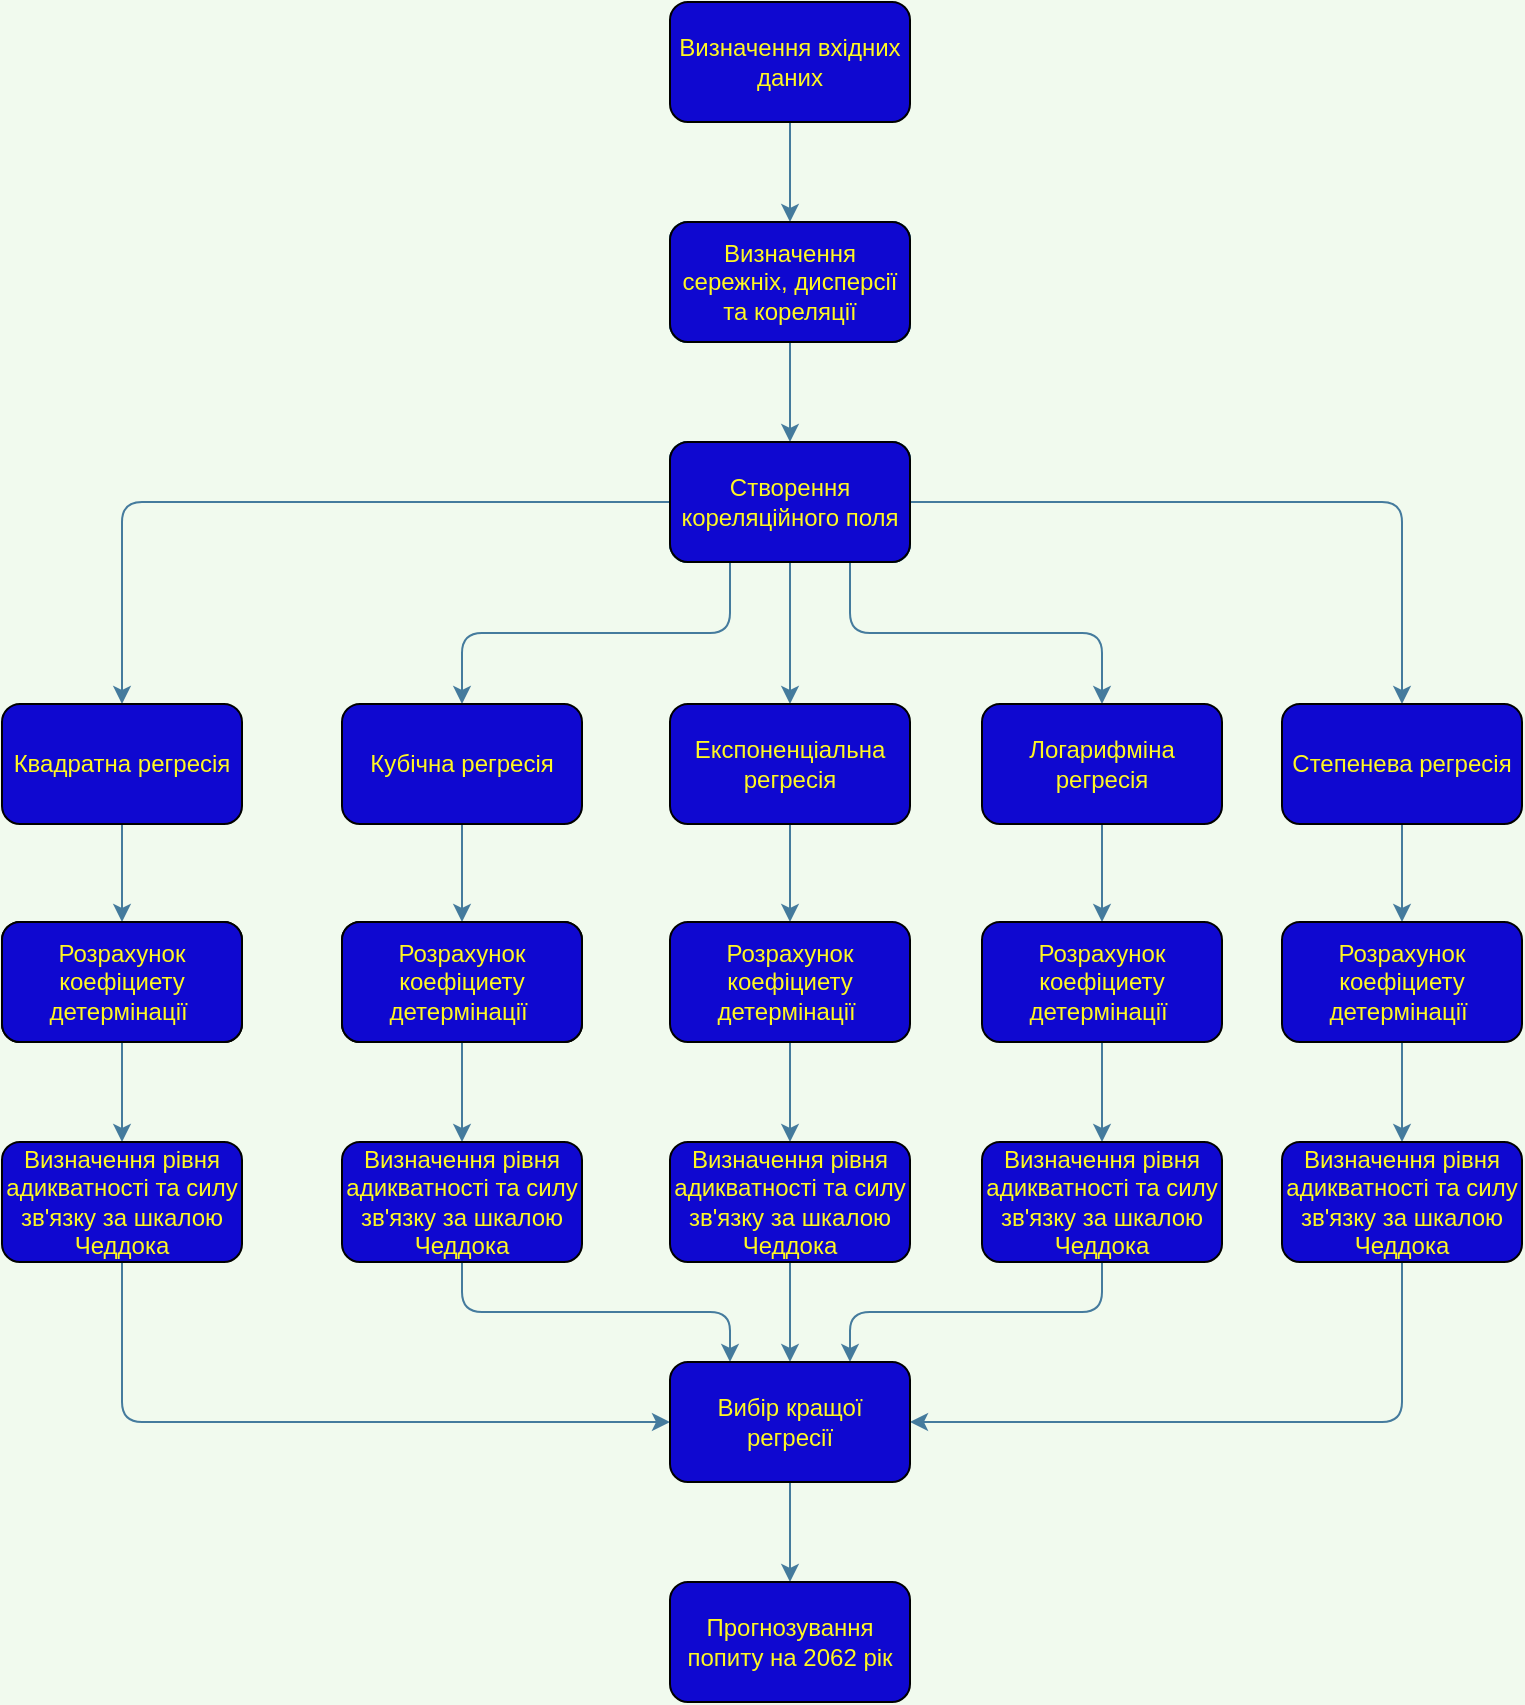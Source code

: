 <mxfile version="17.4.3" type="github">
  <diagram id="bFDI2AFQPhmz0y6zr_Bc" name="Page-1">
    <mxGraphModel dx="1038" dy="489" grid="1" gridSize="10" guides="1" tooltips="1" connect="1" arrows="1" fold="1" page="1" pageScale="1" pageWidth="827" pageHeight="1169" background="#F1FAEE" math="0" shadow="0">
      <root>
        <mxCell id="0" />
        <mxCell id="1" parent="0" />
        <mxCell id="-1GUhLz12w5-S0mbTr5b-4" value="" style="edgeStyle=orthogonalEdgeStyle;orthogonalLoop=1;jettySize=auto;html=1;labelBackgroundColor=#F1FAEE;strokeColor=#457B9D;fontColor=#1D3557;" edge="1" parent="1" source="-1GUhLz12w5-S0mbTr5b-1" target="-1GUhLz12w5-S0mbTr5b-2">
          <mxGeometry relative="1" as="geometry" />
        </mxCell>
        <mxCell id="-1GUhLz12w5-S0mbTr5b-1" value="Визначення вхідних даних" style="whiteSpace=wrap;html=1;shadow=0;glass=0;perimeterSpacing=0;rounded=1;fillColor=#0F08D0;strokeColor=#000000;fontColor=#FFF821;" vertex="1" parent="1">
          <mxGeometry x="354" y="30" width="120" height="60" as="geometry" />
        </mxCell>
        <mxCell id="-1GUhLz12w5-S0mbTr5b-7" value="" style="edgeStyle=orthogonalEdgeStyle;orthogonalLoop=1;jettySize=auto;html=1;labelBackgroundColor=#F1FAEE;strokeColor=#457B9D;fontColor=#1D3557;" edge="1" parent="1" source="-1GUhLz12w5-S0mbTr5b-2" target="-1GUhLz12w5-S0mbTr5b-6">
          <mxGeometry relative="1" as="geometry" />
        </mxCell>
        <mxCell id="-1GUhLz12w5-S0mbTr5b-2" value="Визначення сережніх, дисперсії та кореляції" style="whiteSpace=wrap;html=1;shadow=0;glass=0;perimeterSpacing=0;rounded=1;fillColor=#A8DADC;strokeColor=#457B9D;fontColor=#1D3557;" vertex="1" parent="1">
          <mxGeometry x="354" y="140" width="120" height="60" as="geometry" />
        </mxCell>
        <mxCell id="-1GUhLz12w5-S0mbTr5b-9" value="" style="edgeStyle=orthogonalEdgeStyle;orthogonalLoop=1;jettySize=auto;html=1;labelBackgroundColor=#F1FAEE;strokeColor=#457B9D;fontColor=#1D3557;" edge="1" parent="1" source="-1GUhLz12w5-S0mbTr5b-6" target="-1GUhLz12w5-S0mbTr5b-8">
          <mxGeometry relative="1" as="geometry" />
        </mxCell>
        <mxCell id="-1GUhLz12w5-S0mbTr5b-14" style="edgeStyle=orthogonalEdgeStyle;orthogonalLoop=1;jettySize=auto;html=1;exitX=0.75;exitY=1;exitDx=0;exitDy=0;entryX=0.5;entryY=0;entryDx=0;entryDy=0;labelBackgroundColor=#F1FAEE;strokeColor=#457B9D;fontColor=#1D3557;" edge="1" parent="1" source="-1GUhLz12w5-S0mbTr5b-6" target="-1GUhLz12w5-S0mbTr5b-10">
          <mxGeometry relative="1" as="geometry" />
        </mxCell>
        <mxCell id="-1GUhLz12w5-S0mbTr5b-16" style="edgeStyle=orthogonalEdgeStyle;orthogonalLoop=1;jettySize=auto;html=1;exitX=1;exitY=0.5;exitDx=0;exitDy=0;entryX=0.5;entryY=0;entryDx=0;entryDy=0;labelBackgroundColor=#F1FAEE;strokeColor=#457B9D;fontColor=#1D3557;" edge="1" parent="1" source="-1GUhLz12w5-S0mbTr5b-6" target="-1GUhLz12w5-S0mbTr5b-12">
          <mxGeometry relative="1" as="geometry" />
        </mxCell>
        <mxCell id="-1GUhLz12w5-S0mbTr5b-17" style="edgeStyle=orthogonalEdgeStyle;orthogonalLoop=1;jettySize=auto;html=1;exitX=0.25;exitY=1;exitDx=0;exitDy=0;entryX=0.5;entryY=0;entryDx=0;entryDy=0;labelBackgroundColor=#F1FAEE;strokeColor=#457B9D;fontColor=#1D3557;" edge="1" parent="1" source="-1GUhLz12w5-S0mbTr5b-6" target="-1GUhLz12w5-S0mbTr5b-11">
          <mxGeometry relative="1" as="geometry" />
        </mxCell>
        <mxCell id="-1GUhLz12w5-S0mbTr5b-18" style="edgeStyle=orthogonalEdgeStyle;orthogonalLoop=1;jettySize=auto;html=1;exitX=0;exitY=0.5;exitDx=0;exitDy=0;entryX=0.5;entryY=0;entryDx=0;entryDy=0;labelBackgroundColor=#F1FAEE;strokeColor=#457B9D;fontColor=#1D3557;" edge="1" parent="1" source="-1GUhLz12w5-S0mbTr5b-6" target="-1GUhLz12w5-S0mbTr5b-13">
          <mxGeometry relative="1" as="geometry" />
        </mxCell>
        <mxCell id="-1GUhLz12w5-S0mbTr5b-6" value="Створення кореляційного поля" style="whiteSpace=wrap;html=1;shadow=0;glass=0;perimeterSpacing=0;rounded=1;fillColor=#A8DADC;strokeColor=#457B9D;fontColor=#1D3557;" vertex="1" parent="1">
          <mxGeometry x="354" y="250" width="120" height="60" as="geometry" />
        </mxCell>
        <mxCell id="-1GUhLz12w5-S0mbTr5b-29" value="" style="edgeStyle=orthogonalEdgeStyle;curved=0;rounded=1;sketch=0;orthogonalLoop=1;jettySize=auto;html=1;fontColor=#FFF821;strokeColor=#457B9D;fillColor=#A8DADC;" edge="1" parent="1" source="-1GUhLz12w5-S0mbTr5b-8" target="-1GUhLz12w5-S0mbTr5b-28">
          <mxGeometry relative="1" as="geometry" />
        </mxCell>
        <mxCell id="-1GUhLz12w5-S0mbTr5b-8" value="Експоненціальна регресія" style="whiteSpace=wrap;html=1;shadow=0;glass=0;perimeterSpacing=0;rounded=1;fillColor=#0F08D0;strokeColor=#000000;fontColor=#FFF821;" vertex="1" parent="1">
          <mxGeometry x="354" y="381" width="120" height="60" as="geometry" />
        </mxCell>
        <mxCell id="-1GUhLz12w5-S0mbTr5b-31" value="" style="edgeStyle=orthogonalEdgeStyle;curved=0;rounded=1;sketch=0;orthogonalLoop=1;jettySize=auto;html=1;fontColor=#FFF821;strokeColor=#457B9D;fillColor=#A8DADC;" edge="1" parent="1" source="-1GUhLz12w5-S0mbTr5b-10" target="-1GUhLz12w5-S0mbTr5b-30">
          <mxGeometry relative="1" as="geometry" />
        </mxCell>
        <mxCell id="-1GUhLz12w5-S0mbTr5b-10" value="Логарифміна регресія" style="whiteSpace=wrap;html=1;shadow=0;glass=0;perimeterSpacing=0;rounded=1;fillColor=#0F08D0;strokeColor=#000000;fontColor=#FFF821;" vertex="1" parent="1">
          <mxGeometry x="510" y="381" width="120" height="60" as="geometry" />
        </mxCell>
        <mxCell id="-1GUhLz12w5-S0mbTr5b-27" value="" style="edgeStyle=orthogonalEdgeStyle;curved=0;rounded=1;sketch=0;orthogonalLoop=1;jettySize=auto;html=1;fontColor=#FFF821;strokeColor=#457B9D;fillColor=#A8DADC;" edge="1" parent="1" source="-1GUhLz12w5-S0mbTr5b-11" target="-1GUhLz12w5-S0mbTr5b-26">
          <mxGeometry relative="1" as="geometry" />
        </mxCell>
        <mxCell id="-1GUhLz12w5-S0mbTr5b-11" value="Кубічна регресія" style="whiteSpace=wrap;html=1;shadow=0;glass=0;perimeterSpacing=0;rounded=1;fillColor=#0F08D0;strokeColor=#000000;fontColor=#FFF821;" vertex="1" parent="1">
          <mxGeometry x="190" y="381" width="120" height="60" as="geometry" />
        </mxCell>
        <mxCell id="-1GUhLz12w5-S0mbTr5b-33" value="" style="edgeStyle=orthogonalEdgeStyle;curved=0;rounded=1;sketch=0;orthogonalLoop=1;jettySize=auto;html=1;fontColor=#FFF821;strokeColor=#457B9D;fillColor=#A8DADC;" edge="1" parent="1" source="-1GUhLz12w5-S0mbTr5b-12" target="-1GUhLz12w5-S0mbTr5b-32">
          <mxGeometry relative="1" as="geometry" />
        </mxCell>
        <mxCell id="-1GUhLz12w5-S0mbTr5b-12" value="Степенева регресія" style="whiteSpace=wrap;html=1;shadow=0;glass=0;perimeterSpacing=0;rounded=1;fillColor=#0F08D0;strokeColor=#000000;fontColor=#FFF821;" vertex="1" parent="1">
          <mxGeometry x="660" y="381" width="120" height="60" as="geometry" />
        </mxCell>
        <mxCell id="-1GUhLz12w5-S0mbTr5b-25" value="" style="edgeStyle=orthogonalEdgeStyle;curved=0;rounded=1;sketch=0;orthogonalLoop=1;jettySize=auto;html=1;fontColor=#FFF821;strokeColor=#457B9D;fillColor=#A8DADC;" edge="1" parent="1" source="-1GUhLz12w5-S0mbTr5b-13" target="-1GUhLz12w5-S0mbTr5b-24">
          <mxGeometry relative="1" as="geometry" />
        </mxCell>
        <mxCell id="-1GUhLz12w5-S0mbTr5b-13" value="Квадратна регресія" style="whiteSpace=wrap;html=1;shadow=0;glass=0;perimeterSpacing=0;rounded=1;fillColor=#0F08D0;strokeColor=#000000;fontColor=#FFF821;" vertex="1" parent="1">
          <mxGeometry x="20" y="381" width="120" height="60" as="geometry" />
        </mxCell>
        <mxCell id="-1GUhLz12w5-S0mbTr5b-20" value="Визначення сережніх, дисперсії та кореляції" style="whiteSpace=wrap;html=1;shadow=0;glass=0;perimeterSpacing=0;rounded=1;fillColor=#A8DADC;strokeColor=#457B9D;fontColor=#1D3557;" vertex="1" parent="1">
          <mxGeometry x="354" y="140" width="120" height="60" as="geometry" />
        </mxCell>
        <mxCell id="-1GUhLz12w5-S0mbTr5b-21" value="Створення кореляційного поля" style="whiteSpace=wrap;html=1;shadow=0;glass=0;perimeterSpacing=0;rounded=1;fillColor=#A8DADC;strokeColor=#457B9D;fontColor=#1D3557;" vertex="1" parent="1">
          <mxGeometry x="354" y="250" width="120" height="60" as="geometry" />
        </mxCell>
        <mxCell id="-1GUhLz12w5-S0mbTr5b-22" value="Визначення сережніх, дисперсії та кореляції" style="whiteSpace=wrap;html=1;shadow=0;glass=0;perimeterSpacing=0;rounded=1;fillColor=#0F08D0;strokeColor=#000000;fontColor=#FFF821;" vertex="1" parent="1">
          <mxGeometry x="354" y="140" width="120" height="60" as="geometry" />
        </mxCell>
        <mxCell id="-1GUhLz12w5-S0mbTr5b-23" value="Створення кореляційного поля" style="whiteSpace=wrap;html=1;shadow=0;glass=0;perimeterSpacing=0;rounded=1;fillColor=#0F08D0;strokeColor=#000000;fontColor=#FFF821;" vertex="1" parent="1">
          <mxGeometry x="354" y="250" width="120" height="60" as="geometry" />
        </mxCell>
        <mxCell id="-1GUhLz12w5-S0mbTr5b-24" value="Розрахунок коефіциету детермінації&amp;nbsp;" style="whiteSpace=wrap;html=1;shadow=0;glass=0;perimeterSpacing=0;rounded=1;fillColor=#0F08D0;strokeColor=#000000;fontColor=#FFF821;" vertex="1" parent="1">
          <mxGeometry x="20" y="490" width="120" height="60" as="geometry" />
        </mxCell>
        <mxCell id="-1GUhLz12w5-S0mbTr5b-26" value="Розрахунок коефіциету детермінації&amp;nbsp;" style="whiteSpace=wrap;html=1;shadow=0;glass=0;perimeterSpacing=0;rounded=1;fillColor=#0F08D0;strokeColor=#000000;fontColor=#FFF821;" vertex="1" parent="1">
          <mxGeometry x="190" y="490" width="120" height="60" as="geometry" />
        </mxCell>
        <mxCell id="-1GUhLz12w5-S0mbTr5b-47" style="edgeStyle=orthogonalEdgeStyle;curved=0;rounded=1;sketch=0;orthogonalLoop=1;jettySize=auto;html=1;exitX=0.5;exitY=1;exitDx=0;exitDy=0;entryX=0.5;entryY=0;entryDx=0;entryDy=0;fontColor=#FFF821;strokeColor=#457B9D;fillColor=#A8DADC;" edge="1" parent="1" source="-1GUhLz12w5-S0mbTr5b-28" target="-1GUhLz12w5-S0mbTr5b-40">
          <mxGeometry relative="1" as="geometry" />
        </mxCell>
        <mxCell id="-1GUhLz12w5-S0mbTr5b-28" value="Розрахунок коефіциету детермінації&amp;nbsp;" style="whiteSpace=wrap;html=1;shadow=0;glass=0;perimeterSpacing=0;rounded=1;fillColor=#0F08D0;strokeColor=#000000;fontColor=#FFF821;" vertex="1" parent="1">
          <mxGeometry x="354" y="490" width="120" height="60" as="geometry" />
        </mxCell>
        <mxCell id="-1GUhLz12w5-S0mbTr5b-48" style="edgeStyle=orthogonalEdgeStyle;curved=0;rounded=1;sketch=0;orthogonalLoop=1;jettySize=auto;html=1;exitX=0.5;exitY=1;exitDx=0;exitDy=0;entryX=0.5;entryY=0;entryDx=0;entryDy=0;fontColor=#FFF821;strokeColor=#457B9D;fillColor=#A8DADC;" edge="1" parent="1" source="-1GUhLz12w5-S0mbTr5b-30" target="-1GUhLz12w5-S0mbTr5b-41">
          <mxGeometry relative="1" as="geometry" />
        </mxCell>
        <mxCell id="-1GUhLz12w5-S0mbTr5b-30" value="Розрахунок коефіциету детермінації&amp;nbsp;" style="whiteSpace=wrap;html=1;shadow=0;glass=0;perimeterSpacing=0;rounded=1;fillColor=#0F08D0;strokeColor=#000000;fontColor=#FFF821;" vertex="1" parent="1">
          <mxGeometry x="510" y="490" width="120" height="60" as="geometry" />
        </mxCell>
        <mxCell id="-1GUhLz12w5-S0mbTr5b-49" style="edgeStyle=orthogonalEdgeStyle;curved=0;rounded=1;sketch=0;orthogonalLoop=1;jettySize=auto;html=1;exitX=0.5;exitY=1;exitDx=0;exitDy=0;entryX=0.5;entryY=0;entryDx=0;entryDy=0;fontColor=#FFF821;strokeColor=#457B9D;fillColor=#A8DADC;" edge="1" parent="1" source="-1GUhLz12w5-S0mbTr5b-32" target="-1GUhLz12w5-S0mbTr5b-42">
          <mxGeometry relative="1" as="geometry" />
        </mxCell>
        <mxCell id="-1GUhLz12w5-S0mbTr5b-32" value="Розрахунок коефіциету детермінації&amp;nbsp;" style="whiteSpace=wrap;html=1;shadow=0;glass=0;perimeterSpacing=0;rounded=1;fillColor=#0F08D0;strokeColor=#000000;fontColor=#FFF821;" vertex="1" parent="1">
          <mxGeometry x="660" y="490" width="120" height="60" as="geometry" />
        </mxCell>
        <mxCell id="-1GUhLz12w5-S0mbTr5b-45" style="edgeStyle=orthogonalEdgeStyle;curved=0;rounded=1;sketch=0;orthogonalLoop=1;jettySize=auto;html=1;exitX=0.5;exitY=1;exitDx=0;exitDy=0;entryX=0.5;entryY=0;entryDx=0;entryDy=0;fontColor=#FFF821;strokeColor=#457B9D;fillColor=#A8DADC;" edge="1" parent="1" source="-1GUhLz12w5-S0mbTr5b-34" target="-1GUhLz12w5-S0mbTr5b-43">
          <mxGeometry relative="1" as="geometry" />
        </mxCell>
        <mxCell id="-1GUhLz12w5-S0mbTr5b-34" value="Розрахунок коефіциету детермінації&amp;nbsp;" style="whiteSpace=wrap;html=1;shadow=0;glass=0;perimeterSpacing=0;rounded=1;fillColor=#0F08D0;strokeColor=#000000;fontColor=#FFF821;" vertex="1" parent="1">
          <mxGeometry x="20" y="490" width="120" height="60" as="geometry" />
        </mxCell>
        <mxCell id="-1GUhLz12w5-S0mbTr5b-46" style="edgeStyle=orthogonalEdgeStyle;curved=0;rounded=1;sketch=0;orthogonalLoop=1;jettySize=auto;html=1;exitX=0.5;exitY=1;exitDx=0;exitDy=0;entryX=0.5;entryY=0;entryDx=0;entryDy=0;fontColor=#FFF821;strokeColor=#457B9D;fillColor=#A8DADC;" edge="1" parent="1" source="-1GUhLz12w5-S0mbTr5b-35" target="-1GUhLz12w5-S0mbTr5b-44">
          <mxGeometry relative="1" as="geometry" />
        </mxCell>
        <mxCell id="-1GUhLz12w5-S0mbTr5b-35" value="Розрахунок коефіциету детермінації&amp;nbsp;" style="whiteSpace=wrap;html=1;shadow=0;glass=0;perimeterSpacing=0;rounded=1;fillColor=#0F08D0;strokeColor=#000000;fontColor=#FFF821;" vertex="1" parent="1">
          <mxGeometry x="190" y="490" width="120" height="60" as="geometry" />
        </mxCell>
        <mxCell id="-1GUhLz12w5-S0mbTr5b-51" value="" style="edgeStyle=orthogonalEdgeStyle;curved=0;rounded=1;sketch=0;orthogonalLoop=1;jettySize=auto;html=1;fontColor=#FFF821;strokeColor=#457B9D;fillColor=#A8DADC;" edge="1" parent="1" source="-1GUhLz12w5-S0mbTr5b-40" target="-1GUhLz12w5-S0mbTr5b-50">
          <mxGeometry relative="1" as="geometry" />
        </mxCell>
        <mxCell id="-1GUhLz12w5-S0mbTr5b-40" value="Визначення рівня адикватності та силу зв&#39;язку за шкалою Чеддока" style="whiteSpace=wrap;html=1;shadow=0;glass=0;perimeterSpacing=0;rounded=1;fillColor=#0F08D0;strokeColor=#000000;fontColor=#FFF821;" vertex="1" parent="1">
          <mxGeometry x="354" y="600" width="120" height="60" as="geometry" />
        </mxCell>
        <mxCell id="-1GUhLz12w5-S0mbTr5b-53" style="edgeStyle=orthogonalEdgeStyle;curved=0;rounded=1;sketch=0;orthogonalLoop=1;jettySize=auto;html=1;exitX=0.5;exitY=1;exitDx=0;exitDy=0;entryX=0.75;entryY=0;entryDx=0;entryDy=0;fontColor=#FFF821;strokeColor=#457B9D;fillColor=#A8DADC;" edge="1" parent="1" source="-1GUhLz12w5-S0mbTr5b-41" target="-1GUhLz12w5-S0mbTr5b-50">
          <mxGeometry relative="1" as="geometry" />
        </mxCell>
        <mxCell id="-1GUhLz12w5-S0mbTr5b-41" value="Визначення рівня адикватності та силу зв&#39;язку за шкалою Чеддока" style="whiteSpace=wrap;html=1;shadow=0;glass=0;perimeterSpacing=0;rounded=1;fillColor=#0F08D0;strokeColor=#000000;fontColor=#FFF821;" vertex="1" parent="1">
          <mxGeometry x="510" y="600" width="120" height="60" as="geometry" />
        </mxCell>
        <mxCell id="-1GUhLz12w5-S0mbTr5b-54" style="edgeStyle=orthogonalEdgeStyle;curved=0;rounded=1;sketch=0;orthogonalLoop=1;jettySize=auto;html=1;exitX=0.5;exitY=1;exitDx=0;exitDy=0;entryX=1;entryY=0.5;entryDx=0;entryDy=0;fontColor=#FFF821;strokeColor=#457B9D;fillColor=#A8DADC;" edge="1" parent="1" source="-1GUhLz12w5-S0mbTr5b-42" target="-1GUhLz12w5-S0mbTr5b-50">
          <mxGeometry relative="1" as="geometry" />
        </mxCell>
        <mxCell id="-1GUhLz12w5-S0mbTr5b-42" value="Визначення рівня адикватності та силу зв&#39;язку за шкалою Чеддока" style="whiteSpace=wrap;html=1;shadow=0;glass=0;perimeterSpacing=0;rounded=1;fillColor=#0F08D0;strokeColor=#000000;fontColor=#FFF821;" vertex="1" parent="1">
          <mxGeometry x="660" y="600" width="120" height="60" as="geometry" />
        </mxCell>
        <mxCell id="-1GUhLz12w5-S0mbTr5b-55" style="edgeStyle=orthogonalEdgeStyle;curved=0;rounded=1;sketch=0;orthogonalLoop=1;jettySize=auto;html=1;exitX=0.5;exitY=1;exitDx=0;exitDy=0;entryX=0;entryY=0.5;entryDx=0;entryDy=0;fontColor=#FFF821;strokeColor=#457B9D;fillColor=#A8DADC;" edge="1" parent="1" source="-1GUhLz12w5-S0mbTr5b-43" target="-1GUhLz12w5-S0mbTr5b-50">
          <mxGeometry relative="1" as="geometry" />
        </mxCell>
        <mxCell id="-1GUhLz12w5-S0mbTr5b-43" value="Визначення рівня адикватності та силу зв&#39;язку за шкалою Чеддока" style="whiteSpace=wrap;html=1;shadow=0;glass=0;perimeterSpacing=0;rounded=1;fillColor=#0F08D0;strokeColor=#000000;fontColor=#FFF821;" vertex="1" parent="1">
          <mxGeometry x="20" y="600" width="120" height="60" as="geometry" />
        </mxCell>
        <mxCell id="-1GUhLz12w5-S0mbTr5b-52" style="edgeStyle=orthogonalEdgeStyle;curved=0;rounded=1;sketch=0;orthogonalLoop=1;jettySize=auto;html=1;exitX=0.5;exitY=1;exitDx=0;exitDy=0;entryX=0.25;entryY=0;entryDx=0;entryDy=0;fontColor=#FFF821;strokeColor=#457B9D;fillColor=#A8DADC;" edge="1" parent="1" source="-1GUhLz12w5-S0mbTr5b-44" target="-1GUhLz12w5-S0mbTr5b-50">
          <mxGeometry relative="1" as="geometry" />
        </mxCell>
        <mxCell id="-1GUhLz12w5-S0mbTr5b-44" value="Визначення рівня адикватності та силу зв&#39;язку за шкалою Чеддока" style="whiteSpace=wrap;html=1;shadow=0;glass=0;perimeterSpacing=0;rounded=1;fillColor=#0F08D0;strokeColor=#000000;fontColor=#FFF821;" vertex="1" parent="1">
          <mxGeometry x="190" y="600" width="120" height="60" as="geometry" />
        </mxCell>
        <mxCell id="-1GUhLz12w5-S0mbTr5b-57" value="" style="edgeStyle=orthogonalEdgeStyle;curved=0;rounded=1;sketch=0;orthogonalLoop=1;jettySize=auto;html=1;fontColor=#FFF821;strokeColor=#457B9D;fillColor=#A8DADC;" edge="1" parent="1" source="-1GUhLz12w5-S0mbTr5b-50" target="-1GUhLz12w5-S0mbTr5b-56">
          <mxGeometry relative="1" as="geometry" />
        </mxCell>
        <mxCell id="-1GUhLz12w5-S0mbTr5b-50" value="Вибір кращої регресії" style="whiteSpace=wrap;html=1;shadow=0;glass=0;perimeterSpacing=0;rounded=1;fillColor=#0F08D0;strokeColor=#000000;fontColor=#FFF821;" vertex="1" parent="1">
          <mxGeometry x="354" y="710" width="120" height="60" as="geometry" />
        </mxCell>
        <mxCell id="-1GUhLz12w5-S0mbTr5b-56" value="Прогнозування попиту на 2062 рік" style="whiteSpace=wrap;html=1;shadow=0;glass=0;perimeterSpacing=0;rounded=1;fillColor=#0F08D0;strokeColor=#000000;fontColor=#FFF821;" vertex="1" parent="1">
          <mxGeometry x="354" y="820" width="120" height="60" as="geometry" />
        </mxCell>
      </root>
    </mxGraphModel>
  </diagram>
</mxfile>
